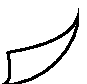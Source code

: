 prologues := -1;

beginfig(1);

pickup pencircle scaled 1pt;

unfill unitsquare scaled 1cm;

%fill (1cm+.5pt, 1cm){down} .. (0, -.5pt){left} -- (1cm, 0) -- cycle withcolor .5[black, white];
draw (1cm+.5pt, 1cm){down} .. (0, -.5pt){left};
draw (1cm+.5pt, 1cm){down} .. {dir -170}(1mm, 4mm){dir -80} .. (0, -.5pt){left};

clip currentpicture to unitsquare scaled 1cm;

endfig;

end;
